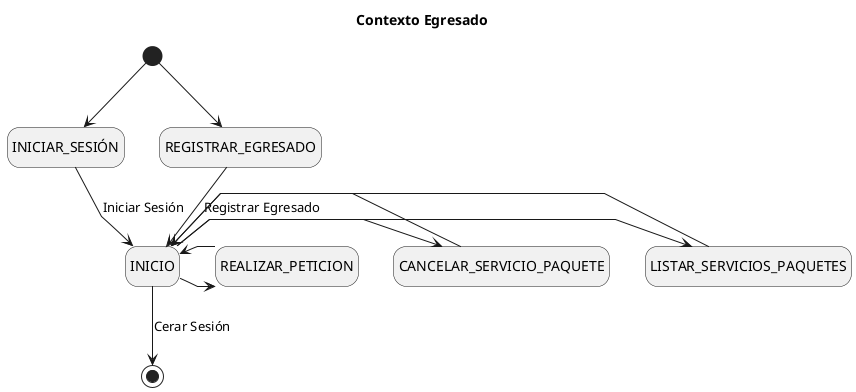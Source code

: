 @startuml Contexto
title Contexto Egresado

skinparam {
    NoteBackgroundColor #whiteSmoke
    NoteBorderColor #green
    linetype polyline
}

hide empty description

[*] --> INICIAR_SESIÓN
[*] --> REGISTRAR_EGRESADO
INICIAR_SESIÓN --> INICIO : Iniciar Sesión
REGISTRAR_EGRESADO --> INICIO : Registrar Egresado

INICIO -> LISTAR_SERVICIOS_PAQUETES
INICIO <- LISTAR_SERVICIOS_PAQUETES
INICIO -> CANCELAR_SERVICIO_PAQUETE
INICIO <- CANCELAR_SERVICIO_PAQUETE
INICIO -> REALIZAR_PETICION
INICIO <- REALIZAR_PETICION

INICIO --> [*] : Cerar Sesión

@enduml